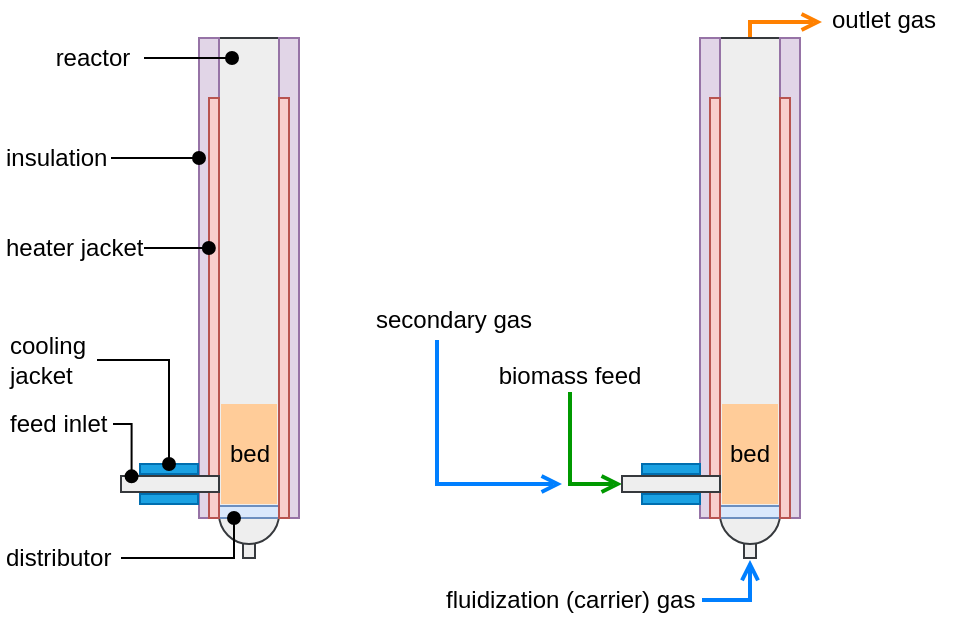 <mxfile version="16.5.6" type="device"><diagram id="4ad51fd3-70ff-a4e5-f677-8db5c6e52edb" name="Page-1"><mxGraphModel dx="852" dy="708" grid="1" gridSize="10" guides="1" tooltips="1" connect="1" arrows="1" fold="1" page="1" pageScale="1" pageWidth="850" pageHeight="1100" background="#ffffff" math="0" shadow="0"><root><mxCell id="0"/><mxCell id="1" parent="0"/><mxCell id="55" style="edgeStyle=orthogonalEdgeStyle;rounded=0;html=1;exitX=0.5;exitY=0;endArrow=open;endFill=0;jettySize=auto;orthogonalLoop=1;fontSize=12;strokeColor=#FF8000;strokeWidth=2;" parent="1" edge="1"><mxGeometry relative="1" as="geometry"><Array as="points"><mxPoint x="404" y="31"/></Array><mxPoint x="440" y="31" as="targetPoint"/><mxPoint x="404" y="41" as="sourcePoint"/></mxGeometry></mxCell><mxCell id="58" style="edgeStyle=orthogonalEdgeStyle;rounded=0;html=1;entryX=0;entryY=0.5;startArrow=none;startFill=0;endArrow=open;endFill=0;jettySize=auto;orthogonalLoop=1;fontSize=12;exitX=0.5;exitY=1;fillColor=#ffcccc;strokeColor=#009900;strokeWidth=2;entryDx=0;entryDy=0;" parent="1" source="87" target="SjEWDNqRwHLaJAP08Qvx-151" edge="1"><mxGeometry relative="1" as="geometry"><mxPoint x="217" y="-246.882" as="sourcePoint"/></mxGeometry></mxCell><mxCell id="83" value="&lt;div style=&quot;text-align: left&quot;&gt;&lt;span&gt;outlet gas&lt;/span&gt;&lt;/div&gt;" style="text;html=1;strokeColor=none;fillColor=none;align=left;verticalAlign=middle;whiteSpace=wrap;rounded=0;fontSize=12;" parent="1" vertex="1"><mxGeometry x="443" y="20" width="70" height="20" as="geometry"/></mxCell><mxCell id="87" value="biomass feed&lt;br&gt;" style="text;html=1;strokeColor=none;fillColor=none;align=center;verticalAlign=middle;whiteSpace=wrap;rounded=0;fontSize=12;" parent="1" vertex="1"><mxGeometry x="254" y="200" width="120" height="16" as="geometry"/></mxCell><mxCell id="88" value="fluidization (carrier) gas" style="text;html=1;strokeColor=none;fillColor=none;align=left;verticalAlign=middle;whiteSpace=wrap;rounded=0;fontSize=12;" parent="1" vertex="1"><mxGeometry x="250" y="310" width="130" height="20" as="geometry"/></mxCell><mxCell id="SjEWDNqRwHLaJAP08Qvx-155" style="edgeStyle=orthogonalEdgeStyle;rounded=0;orthogonalLoop=1;jettySize=auto;html=1;exitX=0.25;exitY=1;exitDx=0;exitDy=0;endArrow=open;endFill=0;strokeColor=#007FFF;strokeWidth=2;fontSize=12;" parent="1" source="T4UXNO0-VUE7IAKGCVnR-90" edge="1"><mxGeometry relative="1" as="geometry"><mxPoint x="310" y="262" as="targetPoint"/><Array as="points"><mxPoint x="248" y="262"/></Array><mxPoint x="247.833" y="159.667" as="sourcePoint"/></mxGeometry></mxCell><mxCell id="T4UXNO0-VUE7IAKGCVnR-90" value="secondary gas" style="text;html=1;strokeColor=none;fillColor=none;align=left;verticalAlign=middle;whiteSpace=wrap;rounded=0;fontSize=12;" parent="1" vertex="1"><mxGeometry x="215" y="170" width="130" height="20" as="geometry"/></mxCell><mxCell id="SjEWDNqRwHLaJAP08Qvx-96" value="&lt;div style=&quot;text-align: center&quot;&gt;&lt;span&gt;reactor&lt;/span&gt;&lt;/div&gt;" style="text;html=1;strokeColor=none;fillColor=none;align=center;verticalAlign=middle;whiteSpace=wrap;rounded=0;fontSize=12;" parent="1" vertex="1"><mxGeometry x="50" y="39" width="51" height="20" as="geometry"/></mxCell><mxCell id="SjEWDNqRwHLaJAP08Qvx-98" value="insulation&lt;br&gt;" style="text;html=1;strokeColor=none;fillColor=none;align=left;verticalAlign=middle;whiteSpace=wrap;rounded=0;fontSize=12;" parent="1" vertex="1"><mxGeometry x="29.5" y="89" width="55" height="20" as="geometry"/></mxCell><mxCell id="SjEWDNqRwHLaJAP08Qvx-100" value="heater jacket" style="text;html=1;strokeColor=none;fillColor=none;align=left;verticalAlign=middle;whiteSpace=wrap;rounded=0;fontSize=12;" parent="1" vertex="1"><mxGeometry x="30" y="134" width="71" height="20" as="geometry"/></mxCell><mxCell id="SjEWDNqRwHLaJAP08Qvx-104" value="feed inlet" style="text;html=1;strokeColor=none;fillColor=none;align=left;verticalAlign=middle;whiteSpace=wrap;rounded=0;fontSize=12;" parent="1" vertex="1"><mxGeometry x="31.5" y="222" width="54" height="20" as="geometry"/></mxCell><mxCell id="SjEWDNqRwHLaJAP08Qvx-115" value="distributor" style="text;html=1;strokeColor=none;fillColor=none;align=left;verticalAlign=middle;whiteSpace=wrap;rounded=0;fontSize=12;" parent="1" vertex="1"><mxGeometry x="29.5" y="289" width="60" height="20" as="geometry"/></mxCell><mxCell id="SjEWDNqRwHLaJAP08Qvx-137" style="rounded=0;orthogonalLoop=1;jettySize=auto;html=1;exitX=0.5;exitY=0;exitDx=0;exitDy=0;entryX=0.25;entryY=1;entryDx=0;entryDy=0;endArrow=oval;endFill=1;fontSize=12;" parent="1" edge="1"><mxGeometry relative="1" as="geometry"><mxPoint x="353" y="610" as="sourcePoint"/></mxGeometry></mxCell><mxCell id="90" style="edgeStyle=orthogonalEdgeStyle;rounded=0;html=1;exitX=1;exitY=0.5;startArrow=none;startFill=0;endArrow=open;endFill=0;endSize=6;jettySize=auto;orthogonalLoop=1;fontSize=12;fillColor=#0050ef;strokeColor=#007FFF;strokeWidth=2;exitDx=0;exitDy=0;" parent="1" source="88" edge="1"><mxGeometry relative="1" as="geometry"><mxPoint x="380" y="350" as="sourcePoint"/><mxPoint x="404" y="300" as="targetPoint"/></mxGeometry></mxCell><mxCell id="SjEWDNqRwHLaJAP08Qvx-93" value="" style="rounded=0;whiteSpace=wrap;html=1;fillColor=#eeeeee;strokeColor=#36393d;" parent="1" vertex="1"><mxGeometry x="150.5" y="289" width="6" height="10" as="geometry"/></mxCell><mxCell id="SjEWDNqRwHLaJAP08Qvx-90" value="" style="ellipse;whiteSpace=wrap;html=1;aspect=fixed;fillColor=#eeeeee;strokeColor=#36393d;" parent="1" vertex="1"><mxGeometry x="138.5" y="262" width="30" height="30" as="geometry"/></mxCell><mxCell id="hAbOn82u2YmF8EZEdSJt-90" value="" style="rounded=0;whiteSpace=wrap;html=1;fillColor=#eeeeee;strokeColor=#36393d;" parent="1" vertex="1"><mxGeometry x="138.5" y="39" width="30" height="240" as="geometry"/></mxCell><mxCell id="hAbOn82u2YmF8EZEdSJt-91" value="" style="rounded=0;whiteSpace=wrap;html=1;fillColor=#e1d5e7;strokeColor=#9673a6;" parent="1" vertex="1"><mxGeometry x="168.5" y="39" width="10" height="240" as="geometry"/></mxCell><mxCell id="hAbOn82u2YmF8EZEdSJt-92" value="" style="rounded=0;whiteSpace=wrap;html=1;fillColor=#e1d5e7;strokeColor=#9673a6;" parent="1" vertex="1"><mxGeometry x="128.5" y="39" width="10" height="240" as="geometry"/></mxCell><mxCell id="hAbOn82u2YmF8EZEdSJt-93" value="" style="rounded=0;whiteSpace=wrap;html=1;fillColor=#dae8fc;fontSize=12;align=left;strokeColor=#6c8ebf;" parent="1" vertex="1"><mxGeometry x="138.5" y="273" width="30" height="6" as="geometry"/></mxCell><mxCell id="hAbOn82u2YmF8EZEdSJt-95" value="" style="rounded=0;whiteSpace=wrap;html=1;fillColor=#f8cecc;strokeColor=#b85450;" parent="1" vertex="1"><mxGeometry x="168.5" y="69" width="5" height="210" as="geometry"/></mxCell><mxCell id="hAbOn82u2YmF8EZEdSJt-96" value="" style="rounded=0;whiteSpace=wrap;html=1;fillColor=#f8cecc;strokeColor=#b85450;" parent="1" vertex="1"><mxGeometry x="133.5" y="69" width="5" height="210" as="geometry"/></mxCell><mxCell id="hAbOn82u2YmF8EZEdSJt-97" value="bed" style="rounded=0;whiteSpace=wrap;html=1;fontSize=12;align=center;fillColor=#FFCC99;strokeColor=none;" parent="1" vertex="1"><mxGeometry x="139.5" y="222" width="28" height="50" as="geometry"/></mxCell><mxCell id="hAbOn82u2YmF8EZEdSJt-98" value="" style="rounded=0;whiteSpace=wrap;html=1;fillColor=#eeeeee;strokeColor=#36393d;" parent="1" vertex="1"><mxGeometry x="89.5" y="258" width="49" height="8" as="geometry"/></mxCell><mxCell id="SjEWDNqRwHLaJAP08Qvx-142" value="" style="rounded=0;whiteSpace=wrap;html=1;fillColor=#eeeeee;strokeColor=#36393d;" parent="1" vertex="1"><mxGeometry x="401" y="289" width="6" height="10" as="geometry"/></mxCell><mxCell id="SjEWDNqRwHLaJAP08Qvx-143" value="" style="ellipse;whiteSpace=wrap;html=1;aspect=fixed;fillColor=#eeeeee;strokeColor=#36393d;" parent="1" vertex="1"><mxGeometry x="389" y="262" width="30" height="30" as="geometry"/></mxCell><mxCell id="SjEWDNqRwHLaJAP08Qvx-144" value="" style="rounded=0;whiteSpace=wrap;html=1;fillColor=#eeeeee;strokeColor=#36393d;" parent="1" vertex="1"><mxGeometry x="389" y="39" width="30" height="240" as="geometry"/></mxCell><mxCell id="SjEWDNqRwHLaJAP08Qvx-145" value="" style="rounded=0;whiteSpace=wrap;html=1;fillColor=#e1d5e7;strokeColor=#9673a6;" parent="1" vertex="1"><mxGeometry x="419" y="39" width="10" height="240" as="geometry"/></mxCell><mxCell id="SjEWDNqRwHLaJAP08Qvx-146" value="" style="rounded=0;whiteSpace=wrap;html=1;fillColor=#e1d5e7;strokeColor=#9673a6;" parent="1" vertex="1"><mxGeometry x="379" y="39" width="10" height="240" as="geometry"/></mxCell><mxCell id="SjEWDNqRwHLaJAP08Qvx-147" value="" style="rounded=0;whiteSpace=wrap;html=1;fillColor=#dae8fc;fontSize=12;align=left;strokeColor=#6c8ebf;" parent="1" vertex="1"><mxGeometry x="389" y="273" width="30" height="6" as="geometry"/></mxCell><mxCell id="SjEWDNqRwHLaJAP08Qvx-148" value="" style="rounded=0;whiteSpace=wrap;html=1;fillColor=#f8cecc;strokeColor=#b85450;" parent="1" vertex="1"><mxGeometry x="419" y="69" width="5" height="210" as="geometry"/></mxCell><mxCell id="SjEWDNqRwHLaJAP08Qvx-149" value="" style="rounded=0;whiteSpace=wrap;html=1;fillColor=#f8cecc;strokeColor=#b85450;" parent="1" vertex="1"><mxGeometry x="384" y="69" width="5" height="210" as="geometry"/></mxCell><mxCell id="SjEWDNqRwHLaJAP08Qvx-150" value="bed" style="rounded=0;whiteSpace=wrap;html=1;fontSize=12;align=center;fillColor=#FFCC99;strokeColor=none;" parent="1" vertex="1"><mxGeometry x="390" y="222" width="28" height="50" as="geometry"/></mxCell><mxCell id="SjEWDNqRwHLaJAP08Qvx-151" value="" style="rounded=0;whiteSpace=wrap;html=1;fillColor=#eeeeee;strokeColor=#36393d;" parent="1" vertex="1"><mxGeometry x="340" y="258" width="49" height="8" as="geometry"/></mxCell><mxCell id="SjEWDNqRwHLaJAP08Qvx-113" value="" style="endArrow=oval;html=1;fontSize=12;exitX=1;exitY=0.5;exitDx=0;exitDy=0;endFill=1;" parent="1" source="SjEWDNqRwHLaJAP08Qvx-96" edge="1"><mxGeometry width="50" height="50" relative="1" as="geometry"><mxPoint x="-10" y="380" as="sourcePoint"/><mxPoint x="145" y="49" as="targetPoint"/></mxGeometry></mxCell><mxCell id="SjEWDNqRwHLaJAP08Qvx-114" style="edgeStyle=orthogonalEdgeStyle;rounded=0;orthogonalLoop=1;jettySize=auto;html=1;exitX=1;exitY=0.5;exitDx=0;exitDy=0;endArrow=oval;endFill=1;fontSize=12;entryX=0;entryY=0.25;entryDx=0;entryDy=0;" parent="1" source="SjEWDNqRwHLaJAP08Qvx-98" target="hAbOn82u2YmF8EZEdSJt-92" edge="1"><mxGeometry relative="1" as="geometry"><mxPoint x="130" y="100" as="targetPoint"/></mxGeometry></mxCell><mxCell id="NOLON01E7DxUHI6wluDE-100" style="edgeStyle=orthogonalEdgeStyle;rounded=0;orthogonalLoop=1;jettySize=auto;html=1;exitX=1;exitY=0.5;exitDx=0;exitDy=0;entryX=0.25;entryY=1;entryDx=0;entryDy=0;endArrow=oval;endFill=1;" parent="1" source="SjEWDNqRwHLaJAP08Qvx-115" target="hAbOn82u2YmF8EZEdSJt-93" edge="1"><mxGeometry relative="1" as="geometry"/></mxCell><mxCell id="Pocthc17qIwH0nj-Cprf-90" style="edgeStyle=orthogonalEdgeStyle;rounded=0;orthogonalLoop=1;jettySize=auto;html=1;exitX=1;exitY=0.5;exitDx=0;exitDy=0;entryX=0;entryY=0.5;entryDx=0;entryDy=0;endArrow=oval;endFill=1;" parent="1" source="SjEWDNqRwHLaJAP08Qvx-100" edge="1"><mxGeometry relative="1" as="geometry"><mxPoint x="133.414" y="144.034" as="targetPoint"/></mxGeometry></mxCell><mxCell id="lckenigirCeKDrySa6JL-90" value="" style="rounded=0;whiteSpace=wrap;html=1;fillColor=#1ba1e2;strokeColor=#006EAF;fontColor=#ffffff;" parent="1" vertex="1"><mxGeometry x="99" y="252" width="29" height="5" as="geometry"/></mxCell><mxCell id="lckenigirCeKDrySa6JL-91" value="" style="rounded=0;whiteSpace=wrap;html=1;fillColor=#1ba1e2;strokeColor=#006EAF;fontColor=#ffffff;" parent="1" vertex="1"><mxGeometry x="99" y="267" width="29" height="5" as="geometry"/></mxCell><mxCell id="lckenigirCeKDrySa6JL-94" style="edgeStyle=orthogonalEdgeStyle;rounded=0;orthogonalLoop=1;jettySize=auto;html=1;exitX=1;exitY=0.5;exitDx=0;exitDy=0;entryX=0.108;entryY=0.022;entryDx=0;entryDy=0;entryPerimeter=0;endArrow=oval;endFill=1;" parent="1" source="SjEWDNqRwHLaJAP08Qvx-104" target="hAbOn82u2YmF8EZEdSJt-98" edge="1"><mxGeometry relative="1" as="geometry"/></mxCell><mxCell id="lckenigirCeKDrySa6JL-96" style="edgeStyle=orthogonalEdgeStyle;rounded=0;orthogonalLoop=1;jettySize=auto;html=1;exitX=1;exitY=0.5;exitDx=0;exitDy=0;entryX=0.5;entryY=0;entryDx=0;entryDy=0;endArrow=oval;endFill=1;" parent="1" source="lckenigirCeKDrySa6JL-95" target="lckenigirCeKDrySa6JL-90" edge="1"><mxGeometry relative="1" as="geometry"/></mxCell><mxCell id="lckenigirCeKDrySa6JL-95" value="cooling&lt;br&gt;jacket&lt;br&gt;" style="text;html=1;strokeColor=none;fillColor=none;align=left;verticalAlign=middle;whiteSpace=wrap;rounded=0;fontSize=12;" parent="1" vertex="1"><mxGeometry x="31.5" y="190" width="46" height="20" as="geometry"/></mxCell><mxCell id="lckenigirCeKDrySa6JL-97" value="" style="rounded=0;whiteSpace=wrap;html=1;fillColor=#1ba1e2;strokeColor=#006EAF;fontColor=#ffffff;" parent="1" vertex="1"><mxGeometry x="350" y="267" width="29" height="5" as="geometry"/></mxCell><mxCell id="lckenigirCeKDrySa6JL-98" value="" style="rounded=0;whiteSpace=wrap;html=1;fillColor=#1ba1e2;strokeColor=#006EAF;fontColor=#ffffff;" parent="1" vertex="1"><mxGeometry x="350" y="252" width="29" height="5" as="geometry"/></mxCell></root></mxGraphModel></diagram></mxfile>